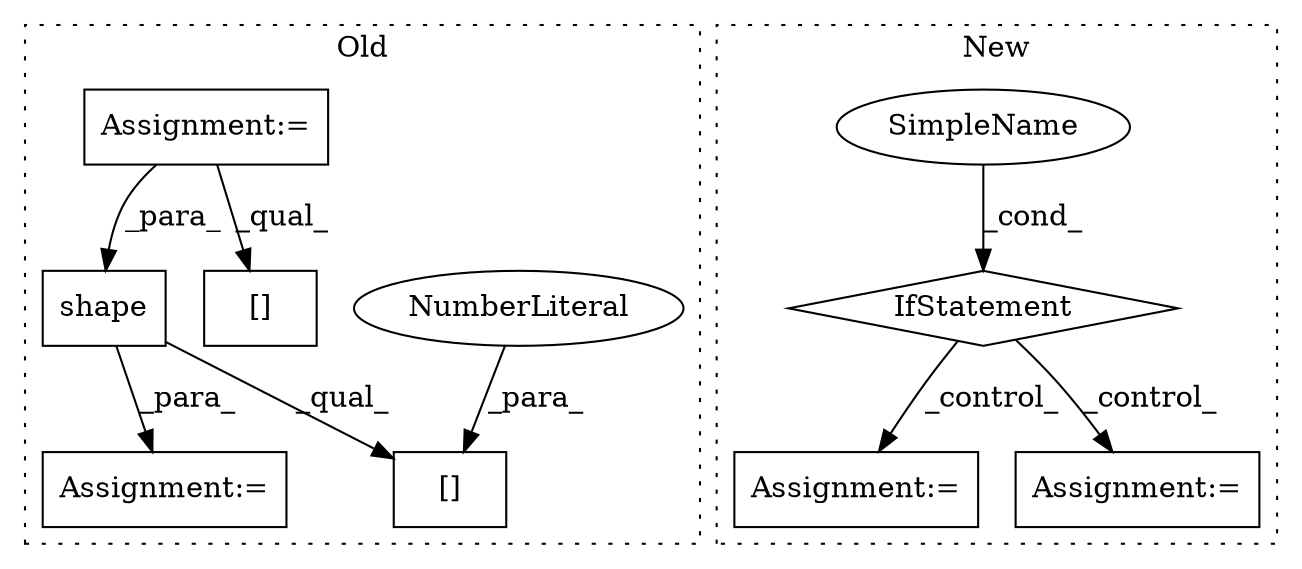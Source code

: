 digraph G {
subgraph cluster0 {
1 [label="shape" a="32" s="2610,2619" l="6,1" shape="box"];
3 [label="[]" a="2" s="2599,2622" l="22,1" shape="box"];
4 [label="NumberLiteral" a="34" s="2621" l="1" shape="ellipse"];
5 [label="Assignment:=" a="7" s="2734" l="1" shape="box"];
9 [label="Assignment:=" a="7" s="2375" l="3" shape="box"];
10 [label="[]" a="2" s="2571,2582" l="10,1" shape="box"];
label = "Old";
style="dotted";
}
subgraph cluster1 {
2 [label="IfStatement" a="25" s="2479,2510" l="4,2" shape="diamond"];
6 [label="Assignment:=" a="7" s="2797" l="1" shape="box"];
7 [label="SimpleName" a="42" s="" l="" shape="ellipse"];
8 [label="Assignment:=" a="7" s="2984" l="1" shape="box"];
label = "New";
style="dotted";
}
1 -> 3 [label="_qual_"];
1 -> 5 [label="_para_"];
2 -> 6 [label="_control_"];
2 -> 8 [label="_control_"];
4 -> 3 [label="_para_"];
7 -> 2 [label="_cond_"];
9 -> 10 [label="_qual_"];
9 -> 1 [label="_para_"];
}